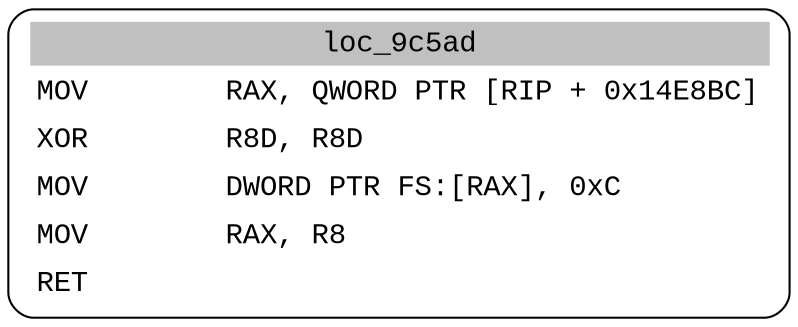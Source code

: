 digraph asm_graph {
1941 [
shape="Mrecord" fontname="Courier New"label =<<table border="0" cellborder="0" cellpadding="3"><tr><td align="center" colspan="2" bgcolor="grey">loc_9c5ad</td></tr><tr><td align="left">MOV        RAX, QWORD PTR [RIP + 0x14E8BC]</td></tr><tr><td align="left">XOR        R8D, R8D</td></tr><tr><td align="left">MOV        DWORD PTR FS:[RAX], 0xC</td></tr><tr><td align="left">MOV        RAX, R8</td></tr><tr><td align="left">RET        </td></tr></table>> ];
}
